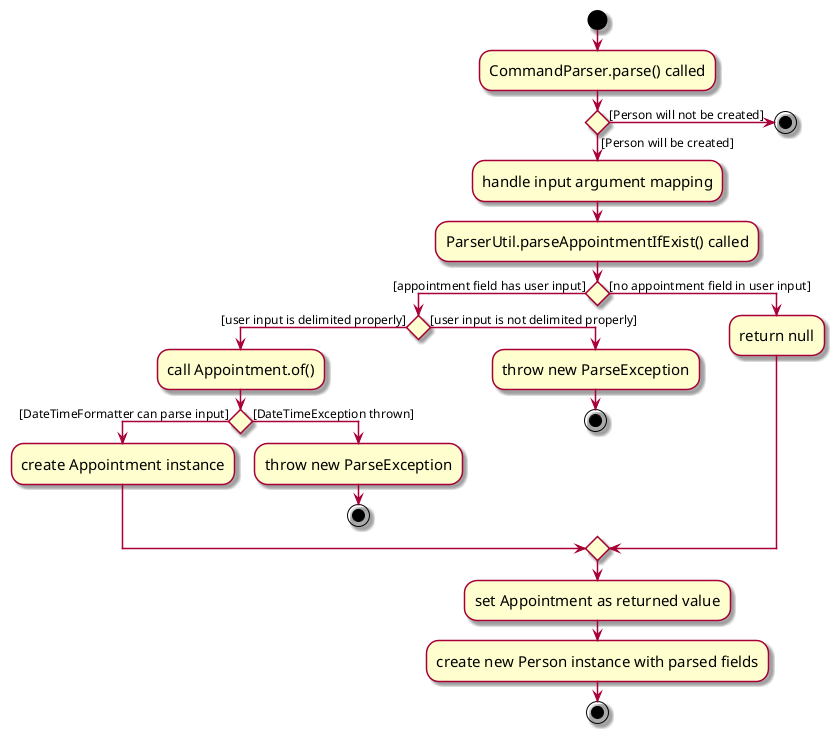 @startuml
skin rose
skinparam ActivityFontSize 15
skinparam ArrowFontSize 12

start
:CommandParser.parse() called;
if () then ([Person will be created])
:handle input argument mapping;
:ParserUtil.parseAppointmentIfExist() called;
if () then ([appointment field has user input])
    if () then ([user input is delimited properly])
        :call Appointment.of();
        if () then ([DateTimeFormatter can parse input])
            :create Appointment instance;
        else ([DateTimeException thrown])
            :throw new ParseException;
            stop
        endif
    else ([user input is not delimited properly])
        :throw new ParseException;
        stop
    endif
else ([no appointment field in user input])
    :return null;
endif
:set Appointment as returned value;
:create new Person instance with parsed fields;
stop

else ([Person will not be created])
stop

@enduml
